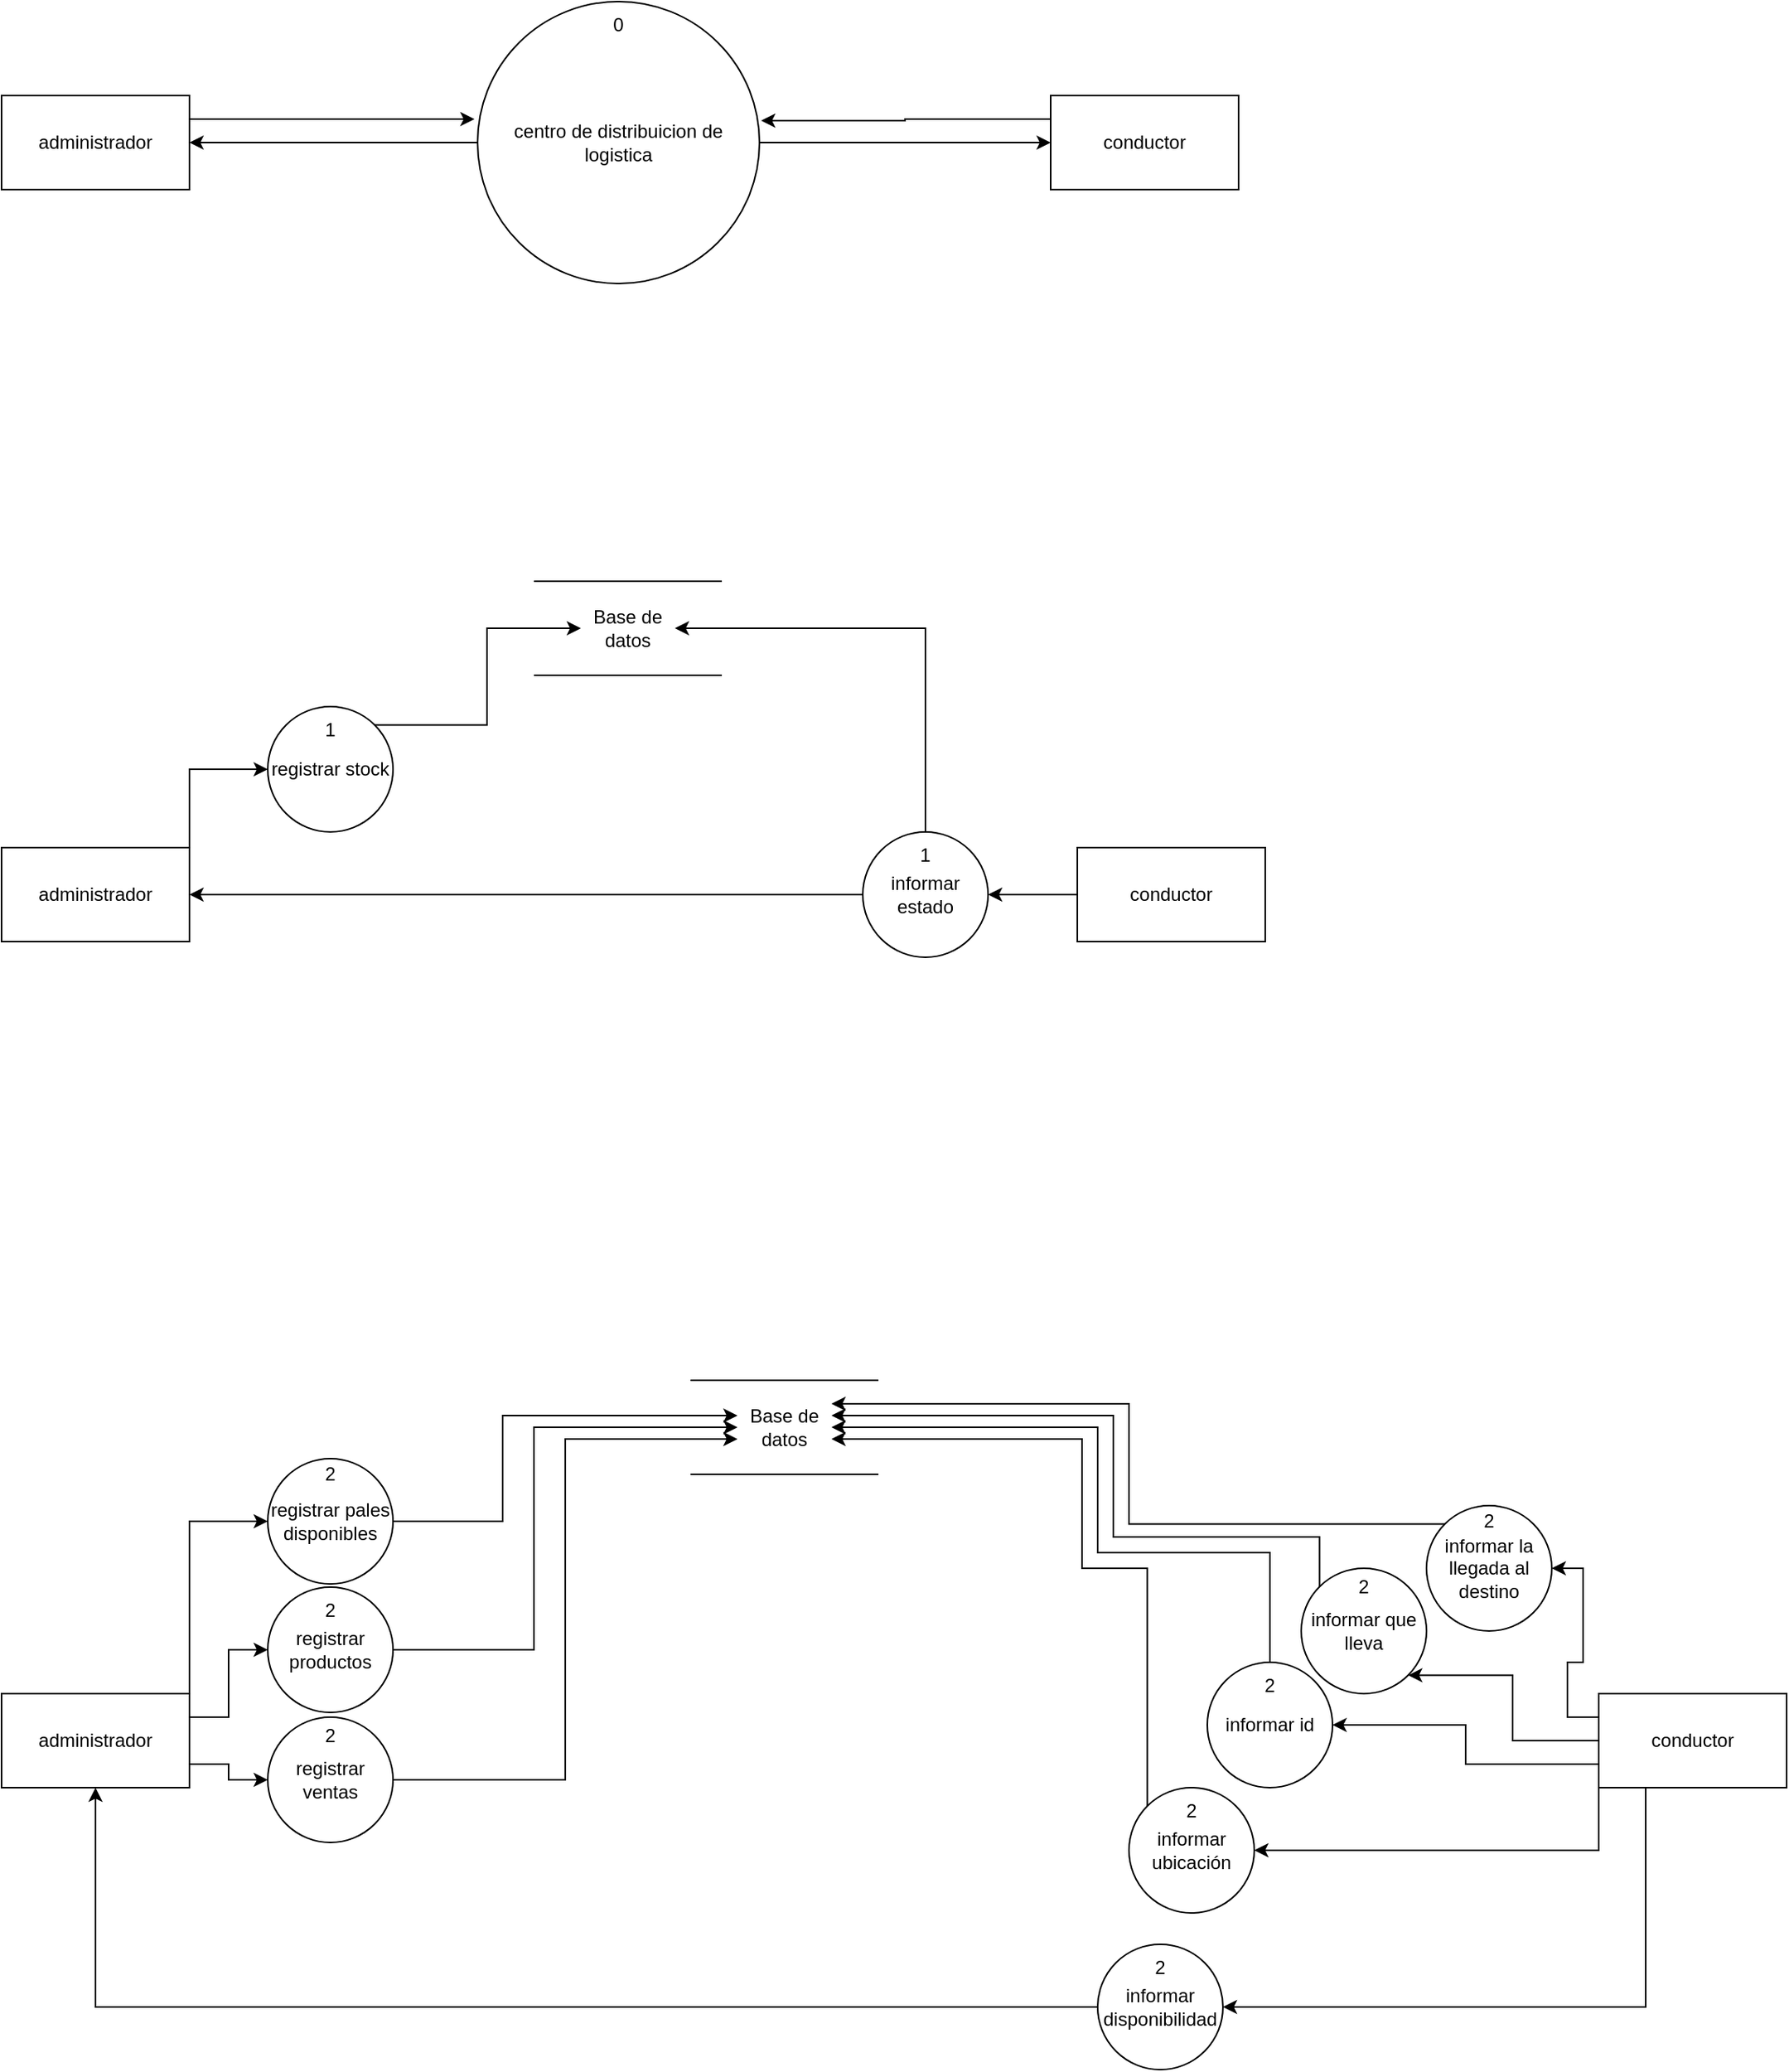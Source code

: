 <mxfile version="21.3.7" type="google">
  <diagram name="Página-1" id="ku-4BfwF4y5jU7_fDF07">
    <mxGraphModel grid="1" page="1" gridSize="10" guides="1" tooltips="1" connect="1" arrows="1" fold="1" pageScale="1" pageWidth="827" pageHeight="1169" math="0" shadow="0">
      <root>
        <mxCell id="0" />
        <mxCell id="1" parent="0" />
        <mxCell id="s9PCikBypIPWPxl_wrss-12" value="" style="group" connectable="0" vertex="1" parent="1">
          <mxGeometry x="20" y="150" width="790" height="180" as="geometry" />
        </mxCell>
        <mxCell id="s9PCikBypIPWPxl_wrss-1" value="administrador" style="rounded=0;whiteSpace=wrap;html=1;" vertex="1" parent="s9PCikBypIPWPxl_wrss-12">
          <mxGeometry y="60" width="120" height="60" as="geometry" />
        </mxCell>
        <mxCell id="s9PCikBypIPWPxl_wrss-2" value="conductor" style="rounded=0;whiteSpace=wrap;html=1;" vertex="1" parent="s9PCikBypIPWPxl_wrss-12">
          <mxGeometry x="670" y="60" width="120" height="60" as="geometry" />
        </mxCell>
        <mxCell id="s9PCikBypIPWPxl_wrss-6" style="edgeStyle=orthogonalEdgeStyle;rounded=0;orthogonalLoop=1;jettySize=auto;html=1;exitX=0;exitY=0.5;exitDx=0;exitDy=0;entryX=1;entryY=0.5;entryDx=0;entryDy=0;" edge="1" parent="s9PCikBypIPWPxl_wrss-12" source="s9PCikBypIPWPxl_wrss-3" target="s9PCikBypIPWPxl_wrss-1">
          <mxGeometry relative="1" as="geometry" />
        </mxCell>
        <mxCell id="s9PCikBypIPWPxl_wrss-7" style="edgeStyle=orthogonalEdgeStyle;rounded=0;orthogonalLoop=1;jettySize=auto;html=1;exitX=1;exitY=0.5;exitDx=0;exitDy=0;entryX=0;entryY=0.5;entryDx=0;entryDy=0;" edge="1" parent="s9PCikBypIPWPxl_wrss-12" source="s9PCikBypIPWPxl_wrss-3" target="s9PCikBypIPWPxl_wrss-2">
          <mxGeometry relative="1" as="geometry" />
        </mxCell>
        <mxCell id="s9PCikBypIPWPxl_wrss-3" value="centro de distribuicion de logistica" style="ellipse;whiteSpace=wrap;html=1;aspect=fixed;" vertex="1" parent="s9PCikBypIPWPxl_wrss-12">
          <mxGeometry x="304" width="180" height="180" as="geometry" />
        </mxCell>
        <mxCell id="s9PCikBypIPWPxl_wrss-4" style="edgeStyle=orthogonalEdgeStyle;rounded=0;orthogonalLoop=1;jettySize=auto;html=1;exitX=1;exitY=0.25;exitDx=0;exitDy=0;entryX=-0.011;entryY=0.417;entryDx=0;entryDy=0;entryPerimeter=0;" edge="1" parent="s9PCikBypIPWPxl_wrss-12" source="s9PCikBypIPWPxl_wrss-1" target="s9PCikBypIPWPxl_wrss-3">
          <mxGeometry relative="1" as="geometry" />
        </mxCell>
        <mxCell id="s9PCikBypIPWPxl_wrss-5" style="edgeStyle=orthogonalEdgeStyle;rounded=0;orthogonalLoop=1;jettySize=auto;html=1;exitX=0;exitY=0.25;exitDx=0;exitDy=0;entryX=1.006;entryY=0.422;entryDx=0;entryDy=0;entryPerimeter=0;" edge="1" parent="s9PCikBypIPWPxl_wrss-12" source="s9PCikBypIPWPxl_wrss-2" target="s9PCikBypIPWPxl_wrss-3">
          <mxGeometry relative="1" as="geometry" />
        </mxCell>
        <mxCell id="s9PCikBypIPWPxl_wrss-10" value="0" style="text;html=1;strokeColor=none;fillColor=none;align=center;verticalAlign=middle;whiteSpace=wrap;rounded=0;" vertex="1" parent="s9PCikBypIPWPxl_wrss-12">
          <mxGeometry x="364" width="60" height="30" as="geometry" />
        </mxCell>
        <mxCell id="s9PCikBypIPWPxl_wrss-38" value="" style="group" connectable="0" vertex="1" parent="1">
          <mxGeometry x="20" y="520" width="807" height="240" as="geometry" />
        </mxCell>
        <mxCell id="s9PCikBypIPWPxl_wrss-13" value="administrador" style="rounded=0;whiteSpace=wrap;html=1;" vertex="1" parent="s9PCikBypIPWPxl_wrss-38">
          <mxGeometry y="170" width="120" height="60" as="geometry" />
        </mxCell>
        <mxCell id="s9PCikBypIPWPxl_wrss-14" value="conductor" style="rounded=0;whiteSpace=wrap;html=1;" vertex="1" parent="s9PCikBypIPWPxl_wrss-38">
          <mxGeometry x="687" y="170" width="120" height="60" as="geometry" />
        </mxCell>
        <mxCell id="s9PCikBypIPWPxl_wrss-15" value="registrar stock" style="ellipse;whiteSpace=wrap;html=1;aspect=fixed;" vertex="1" parent="s9PCikBypIPWPxl_wrss-38">
          <mxGeometry x="170" y="80" width="80" height="80" as="geometry" />
        </mxCell>
        <mxCell id="s9PCikBypIPWPxl_wrss-29" style="edgeStyle=orthogonalEdgeStyle;rounded=0;orthogonalLoop=1;jettySize=auto;html=1;exitX=1;exitY=0;exitDx=0;exitDy=0;entryX=0;entryY=0.5;entryDx=0;entryDy=0;" edge="1" parent="s9PCikBypIPWPxl_wrss-38" source="s9PCikBypIPWPxl_wrss-13" target="s9PCikBypIPWPxl_wrss-15">
          <mxGeometry relative="1" as="geometry" />
        </mxCell>
        <mxCell id="s9PCikBypIPWPxl_wrss-23" value="" style="group" connectable="0" vertex="1" parent="s9PCikBypIPWPxl_wrss-38">
          <mxGeometry x="340" width="120" height="60" as="geometry" />
        </mxCell>
        <mxCell id="s9PCikBypIPWPxl_wrss-17" value="" style="endArrow=none;html=1;rounded=0;" edge="1" parent="s9PCikBypIPWPxl_wrss-23">
          <mxGeometry width="50" height="50" relative="1" as="geometry">
            <mxPoint y="60" as="sourcePoint" />
            <mxPoint x="120" y="60" as="targetPoint" />
          </mxGeometry>
        </mxCell>
        <mxCell id="s9PCikBypIPWPxl_wrss-18" value="" style="endArrow=none;html=1;rounded=0;" edge="1" parent="s9PCikBypIPWPxl_wrss-23">
          <mxGeometry width="50" height="50" relative="1" as="geometry">
            <mxPoint as="sourcePoint" />
            <mxPoint x="120" as="targetPoint" />
          </mxGeometry>
        </mxCell>
        <mxCell id="s9PCikBypIPWPxl_wrss-19" value="Base de datos" style="text;html=1;strokeColor=none;fillColor=none;align=center;verticalAlign=middle;whiteSpace=wrap;rounded=0;" vertex="1" parent="s9PCikBypIPWPxl_wrss-23">
          <mxGeometry x="30" y="15" width="60" height="30" as="geometry" />
        </mxCell>
        <mxCell id="s9PCikBypIPWPxl_wrss-30" style="edgeStyle=orthogonalEdgeStyle;rounded=0;orthogonalLoop=1;jettySize=auto;html=1;exitX=1;exitY=0;exitDx=0;exitDy=0;entryX=0;entryY=0.5;entryDx=0;entryDy=0;" edge="1" parent="s9PCikBypIPWPxl_wrss-38" source="s9PCikBypIPWPxl_wrss-15" target="s9PCikBypIPWPxl_wrss-19">
          <mxGeometry relative="1" as="geometry" />
        </mxCell>
        <mxCell id="s9PCikBypIPWPxl_wrss-32" style="edgeStyle=orthogonalEdgeStyle;rounded=0;orthogonalLoop=1;jettySize=auto;html=1;exitX=0.5;exitY=0;exitDx=0;exitDy=0;entryX=1;entryY=0.5;entryDx=0;entryDy=0;" edge="1" parent="s9PCikBypIPWPxl_wrss-38" source="s9PCikBypIPWPxl_wrss-28" target="s9PCikBypIPWPxl_wrss-19">
          <mxGeometry relative="1" as="geometry" />
        </mxCell>
        <mxCell id="s9PCikBypIPWPxl_wrss-33" style="edgeStyle=orthogonalEdgeStyle;rounded=0;orthogonalLoop=1;jettySize=auto;html=1;exitX=0;exitY=0.5;exitDx=0;exitDy=0;entryX=1;entryY=0.5;entryDx=0;entryDy=0;" edge="1" parent="s9PCikBypIPWPxl_wrss-38" source="s9PCikBypIPWPxl_wrss-28" target="s9PCikBypIPWPxl_wrss-13">
          <mxGeometry relative="1" as="geometry" />
        </mxCell>
        <mxCell id="s9PCikBypIPWPxl_wrss-28" value="informar estado" style="ellipse;whiteSpace=wrap;html=1;aspect=fixed;" vertex="1" parent="s9PCikBypIPWPxl_wrss-38">
          <mxGeometry x="550" y="160" width="80" height="80" as="geometry" />
        </mxCell>
        <mxCell id="s9PCikBypIPWPxl_wrss-31" style="edgeStyle=orthogonalEdgeStyle;rounded=0;orthogonalLoop=1;jettySize=auto;html=1;exitX=0;exitY=0.5;exitDx=0;exitDy=0;" edge="1" parent="s9PCikBypIPWPxl_wrss-38" source="s9PCikBypIPWPxl_wrss-14" target="s9PCikBypIPWPxl_wrss-28">
          <mxGeometry relative="1" as="geometry" />
        </mxCell>
        <mxCell id="s9PCikBypIPWPxl_wrss-36" value="1" style="text;html=1;strokeColor=none;fillColor=none;align=center;verticalAlign=middle;whiteSpace=wrap;rounded=0;" vertex="1" parent="s9PCikBypIPWPxl_wrss-38">
          <mxGeometry x="180" y="80" width="60" height="30" as="geometry" />
        </mxCell>
        <mxCell id="s9PCikBypIPWPxl_wrss-37" value="1" style="text;html=1;strokeColor=none;fillColor=none;align=center;verticalAlign=middle;whiteSpace=wrap;rounded=0;" vertex="1" parent="s9PCikBypIPWPxl_wrss-38">
          <mxGeometry x="560" y="160" width="60" height="30" as="geometry" />
        </mxCell>
        <mxCell id="s9PCikBypIPWPxl_wrss-80" value="" style="group" connectable="0" vertex="1" parent="1">
          <mxGeometry x="20" y="1030" width="1140" height="440" as="geometry" />
        </mxCell>
        <mxCell id="s9PCikBypIPWPxl_wrss-39" value="administrador" style="rounded=0;whiteSpace=wrap;html=1;" vertex="1" parent="s9PCikBypIPWPxl_wrss-80">
          <mxGeometry y="200" width="120" height="60" as="geometry" />
        </mxCell>
        <mxCell id="s9PCikBypIPWPxl_wrss-40" value="" style="group" connectable="0" vertex="1" parent="s9PCikBypIPWPxl_wrss-80">
          <mxGeometry x="440" width="120" height="60" as="geometry" />
        </mxCell>
        <mxCell id="s9PCikBypIPWPxl_wrss-41" value="" style="endArrow=none;html=1;rounded=0;" edge="1" parent="s9PCikBypIPWPxl_wrss-40">
          <mxGeometry width="50" height="50" relative="1" as="geometry">
            <mxPoint y="60" as="sourcePoint" />
            <mxPoint x="120" y="60" as="targetPoint" />
          </mxGeometry>
        </mxCell>
        <mxCell id="s9PCikBypIPWPxl_wrss-42" value="" style="endArrow=none;html=1;rounded=0;" edge="1" parent="s9PCikBypIPWPxl_wrss-40">
          <mxGeometry width="50" height="50" relative="1" as="geometry">
            <mxPoint as="sourcePoint" />
            <mxPoint x="120" as="targetPoint" />
          </mxGeometry>
        </mxCell>
        <mxCell id="s9PCikBypIPWPxl_wrss-43" value="Base de datos" style="text;html=1;strokeColor=none;fillColor=none;align=center;verticalAlign=middle;whiteSpace=wrap;rounded=0;" vertex="1" parent="s9PCikBypIPWPxl_wrss-40">
          <mxGeometry x="30" y="15" width="60" height="30" as="geometry" />
        </mxCell>
        <mxCell id="s9PCikBypIPWPxl_wrss-52" style="edgeStyle=orthogonalEdgeStyle;rounded=0;orthogonalLoop=1;jettySize=auto;html=1;exitX=1;exitY=0.5;exitDx=0;exitDy=0;entryX=0;entryY=0.5;entryDx=0;entryDy=0;" edge="1" parent="s9PCikBypIPWPxl_wrss-80" source="s9PCikBypIPWPxl_wrss-44" target="s9PCikBypIPWPxl_wrss-43">
          <mxGeometry relative="1" as="geometry">
            <Array as="points">
              <mxPoint x="340" y="172" />
              <mxPoint x="340" y="30" />
            </Array>
          </mxGeometry>
        </mxCell>
        <mxCell id="s9PCikBypIPWPxl_wrss-44" value="registrar productos" style="ellipse;whiteSpace=wrap;html=1;aspect=fixed;" vertex="1" parent="s9PCikBypIPWPxl_wrss-80">
          <mxGeometry x="170" y="132" width="80" height="80" as="geometry" />
        </mxCell>
        <mxCell id="s9PCikBypIPWPxl_wrss-48" style="edgeStyle=orthogonalEdgeStyle;rounded=0;orthogonalLoop=1;jettySize=auto;html=1;exitX=1;exitY=0.25;exitDx=0;exitDy=0;entryX=0;entryY=0.5;entryDx=0;entryDy=0;" edge="1" parent="s9PCikBypIPWPxl_wrss-80" source="s9PCikBypIPWPxl_wrss-39" target="s9PCikBypIPWPxl_wrss-44">
          <mxGeometry relative="1" as="geometry" />
        </mxCell>
        <mxCell id="s9PCikBypIPWPxl_wrss-51" style="edgeStyle=orthogonalEdgeStyle;rounded=0;orthogonalLoop=1;jettySize=auto;html=1;exitX=1;exitY=0.5;exitDx=0;exitDy=0;entryX=0;entryY=0.25;entryDx=0;entryDy=0;" edge="1" parent="s9PCikBypIPWPxl_wrss-80" source="s9PCikBypIPWPxl_wrss-45" target="s9PCikBypIPWPxl_wrss-43">
          <mxGeometry relative="1" as="geometry">
            <Array as="points">
              <mxPoint x="320" y="90" />
              <mxPoint x="320" y="23" />
            </Array>
          </mxGeometry>
        </mxCell>
        <mxCell id="s9PCikBypIPWPxl_wrss-45" value="registrar pales disponibles" style="ellipse;whiteSpace=wrap;html=1;aspect=fixed;" vertex="1" parent="s9PCikBypIPWPxl_wrss-80">
          <mxGeometry x="170" y="50" width="80" height="80" as="geometry" />
        </mxCell>
        <mxCell id="s9PCikBypIPWPxl_wrss-49" style="edgeStyle=orthogonalEdgeStyle;rounded=0;orthogonalLoop=1;jettySize=auto;html=1;exitX=1;exitY=0;exitDx=0;exitDy=0;entryX=0;entryY=0.5;entryDx=0;entryDy=0;" edge="1" parent="s9PCikBypIPWPxl_wrss-80" source="s9PCikBypIPWPxl_wrss-39" target="s9PCikBypIPWPxl_wrss-45">
          <mxGeometry relative="1" as="geometry" />
        </mxCell>
        <mxCell id="s9PCikBypIPWPxl_wrss-50" style="edgeStyle=orthogonalEdgeStyle;rounded=0;orthogonalLoop=1;jettySize=auto;html=1;exitX=1;exitY=0.5;exitDx=0;exitDy=0;entryX=0;entryY=0.75;entryDx=0;entryDy=0;" edge="1" parent="s9PCikBypIPWPxl_wrss-80" source="s9PCikBypIPWPxl_wrss-46" target="s9PCikBypIPWPxl_wrss-43">
          <mxGeometry relative="1" as="geometry" />
        </mxCell>
        <mxCell id="s9PCikBypIPWPxl_wrss-46" value="registrar ventas" style="ellipse;whiteSpace=wrap;html=1;aspect=fixed;" vertex="1" parent="s9PCikBypIPWPxl_wrss-80">
          <mxGeometry x="170" y="215" width="80" height="80" as="geometry" />
        </mxCell>
        <mxCell id="s9PCikBypIPWPxl_wrss-47" style="edgeStyle=orthogonalEdgeStyle;rounded=0;orthogonalLoop=1;jettySize=auto;html=1;exitX=1;exitY=0.75;exitDx=0;exitDy=0;entryX=0;entryY=0.5;entryDx=0;entryDy=0;" edge="1" parent="s9PCikBypIPWPxl_wrss-80" source="s9PCikBypIPWPxl_wrss-39" target="s9PCikBypIPWPxl_wrss-46">
          <mxGeometry relative="1" as="geometry" />
        </mxCell>
        <mxCell id="s9PCikBypIPWPxl_wrss-53" value="conductor" style="rounded=0;whiteSpace=wrap;html=1;" vertex="1" parent="s9PCikBypIPWPxl_wrss-80">
          <mxGeometry x="1020" y="200" width="120" height="60" as="geometry" />
        </mxCell>
        <mxCell id="s9PCikBypIPWPxl_wrss-67" style="edgeStyle=orthogonalEdgeStyle;rounded=0;orthogonalLoop=1;jettySize=auto;html=1;exitX=0;exitY=0;exitDx=0;exitDy=0;entryX=1;entryY=0.25;entryDx=0;entryDy=0;" edge="1" parent="s9PCikBypIPWPxl_wrss-80" source="s9PCikBypIPWPxl_wrss-54" target="s9PCikBypIPWPxl_wrss-43">
          <mxGeometry relative="1" as="geometry">
            <Array as="points">
              <mxPoint x="842" y="100" />
              <mxPoint x="710" y="100" />
              <mxPoint x="710" y="23" />
            </Array>
          </mxGeometry>
        </mxCell>
        <mxCell id="s9PCikBypIPWPxl_wrss-54" value="informar que lleva" style="ellipse;whiteSpace=wrap;html=1;aspect=fixed;" vertex="1" parent="s9PCikBypIPWPxl_wrss-80">
          <mxGeometry x="830" y="120" width="80" height="80" as="geometry" />
        </mxCell>
        <mxCell id="s9PCikBypIPWPxl_wrss-64" style="edgeStyle=orthogonalEdgeStyle;rounded=0;orthogonalLoop=1;jettySize=auto;html=1;exitX=0;exitY=0.5;exitDx=0;exitDy=0;entryX=1;entryY=1;entryDx=0;entryDy=0;" edge="1" parent="s9PCikBypIPWPxl_wrss-80" source="s9PCikBypIPWPxl_wrss-53" target="s9PCikBypIPWPxl_wrss-54">
          <mxGeometry relative="1" as="geometry" />
        </mxCell>
        <mxCell id="s9PCikBypIPWPxl_wrss-69" style="edgeStyle=orthogonalEdgeStyle;rounded=0;orthogonalLoop=1;jettySize=auto;html=1;exitX=0;exitY=0;exitDx=0;exitDy=0;entryX=1;entryY=0.75;entryDx=0;entryDy=0;" edge="1" parent="s9PCikBypIPWPxl_wrss-80" source="s9PCikBypIPWPxl_wrss-55" target="s9PCikBypIPWPxl_wrss-43">
          <mxGeometry relative="1" as="geometry">
            <Array as="points">
              <mxPoint x="732" y="120" />
              <mxPoint x="690" y="120" />
              <mxPoint x="690" y="37" />
            </Array>
          </mxGeometry>
        </mxCell>
        <mxCell id="s9PCikBypIPWPxl_wrss-55" value="informar ubicación" style="ellipse;whiteSpace=wrap;html=1;aspect=fixed;" vertex="1" parent="s9PCikBypIPWPxl_wrss-80">
          <mxGeometry x="720" y="260" width="80" height="80" as="geometry" />
        </mxCell>
        <mxCell id="s9PCikBypIPWPxl_wrss-62" style="edgeStyle=orthogonalEdgeStyle;rounded=0;orthogonalLoop=1;jettySize=auto;html=1;exitX=0;exitY=1;exitDx=0;exitDy=0;entryX=1;entryY=0.5;entryDx=0;entryDy=0;" edge="1" parent="s9PCikBypIPWPxl_wrss-80" source="s9PCikBypIPWPxl_wrss-53" target="s9PCikBypIPWPxl_wrss-55">
          <mxGeometry relative="1" as="geometry" />
        </mxCell>
        <mxCell id="s9PCikBypIPWPxl_wrss-66" style="edgeStyle=orthogonalEdgeStyle;rounded=0;orthogonalLoop=1;jettySize=auto;html=1;exitX=0;exitY=0;exitDx=0;exitDy=0;entryX=1;entryY=0;entryDx=0;entryDy=0;" edge="1" parent="s9PCikBypIPWPxl_wrss-80" source="s9PCikBypIPWPxl_wrss-56" target="s9PCikBypIPWPxl_wrss-43">
          <mxGeometry relative="1" as="geometry">
            <Array as="points">
              <mxPoint x="720" y="92" />
              <mxPoint x="720" y="15" />
            </Array>
          </mxGeometry>
        </mxCell>
        <mxCell id="s9PCikBypIPWPxl_wrss-56" value="informar la llegada al destino" style="ellipse;whiteSpace=wrap;html=1;aspect=fixed;" vertex="1" parent="s9PCikBypIPWPxl_wrss-80">
          <mxGeometry x="910" y="80" width="80" height="80" as="geometry" />
        </mxCell>
        <mxCell id="s9PCikBypIPWPxl_wrss-65" style="edgeStyle=orthogonalEdgeStyle;rounded=0;orthogonalLoop=1;jettySize=auto;html=1;exitX=0;exitY=0.25;exitDx=0;exitDy=0;entryX=1;entryY=0.5;entryDx=0;entryDy=0;" edge="1" parent="s9PCikBypIPWPxl_wrss-80" source="s9PCikBypIPWPxl_wrss-53" target="s9PCikBypIPWPxl_wrss-56">
          <mxGeometry relative="1" as="geometry" />
        </mxCell>
        <mxCell id="s9PCikBypIPWPxl_wrss-68" style="edgeStyle=orthogonalEdgeStyle;rounded=0;orthogonalLoop=1;jettySize=auto;html=1;exitX=0.5;exitY=0;exitDx=0;exitDy=0;entryX=1;entryY=0.5;entryDx=0;entryDy=0;" edge="1" parent="s9PCikBypIPWPxl_wrss-80" source="s9PCikBypIPWPxl_wrss-58" target="s9PCikBypIPWPxl_wrss-43">
          <mxGeometry relative="1" as="geometry">
            <Array as="points">
              <mxPoint x="810" y="110" />
              <mxPoint x="700" y="110" />
              <mxPoint x="700" y="30" />
            </Array>
          </mxGeometry>
        </mxCell>
        <mxCell id="s9PCikBypIPWPxl_wrss-58" value="informar id" style="ellipse;whiteSpace=wrap;html=1;aspect=fixed;" vertex="1" parent="s9PCikBypIPWPxl_wrss-80">
          <mxGeometry x="770" y="180" width="80" height="80" as="geometry" />
        </mxCell>
        <mxCell id="s9PCikBypIPWPxl_wrss-63" style="edgeStyle=orthogonalEdgeStyle;rounded=0;orthogonalLoop=1;jettySize=auto;html=1;exitX=0;exitY=0.75;exitDx=0;exitDy=0;entryX=1;entryY=0.5;entryDx=0;entryDy=0;" edge="1" parent="s9PCikBypIPWPxl_wrss-80" source="s9PCikBypIPWPxl_wrss-53" target="s9PCikBypIPWPxl_wrss-58">
          <mxGeometry relative="1" as="geometry" />
        </mxCell>
        <mxCell id="s9PCikBypIPWPxl_wrss-60" style="edgeStyle=orthogonalEdgeStyle;rounded=0;orthogonalLoop=1;jettySize=auto;html=1;exitX=0;exitY=0.5;exitDx=0;exitDy=0;" edge="1" parent="s9PCikBypIPWPxl_wrss-80" source="s9PCikBypIPWPxl_wrss-59" target="s9PCikBypIPWPxl_wrss-39">
          <mxGeometry relative="1" as="geometry" />
        </mxCell>
        <mxCell id="s9PCikBypIPWPxl_wrss-59" value="informar disponibilidad" style="ellipse;whiteSpace=wrap;html=1;aspect=fixed;" vertex="1" parent="s9PCikBypIPWPxl_wrss-80">
          <mxGeometry x="700" y="360" width="80" height="80" as="geometry" />
        </mxCell>
        <mxCell id="s9PCikBypIPWPxl_wrss-61" style="edgeStyle=orthogonalEdgeStyle;rounded=0;orthogonalLoop=1;jettySize=auto;html=1;exitX=0.25;exitY=1;exitDx=0;exitDy=0;entryX=1;entryY=0.5;entryDx=0;entryDy=0;" edge="1" parent="s9PCikBypIPWPxl_wrss-80" source="s9PCikBypIPWPxl_wrss-53" target="s9PCikBypIPWPxl_wrss-59">
          <mxGeometry relative="1" as="geometry" />
        </mxCell>
        <mxCell id="s9PCikBypIPWPxl_wrss-70" value="2" style="text;html=1;strokeColor=none;fillColor=none;align=center;verticalAlign=middle;whiteSpace=wrap;rounded=0;" vertex="1" parent="s9PCikBypIPWPxl_wrss-80">
          <mxGeometry x="730" y="260" width="60" height="30" as="geometry" />
        </mxCell>
        <mxCell id="s9PCikBypIPWPxl_wrss-71" value="2" style="text;html=1;strokeColor=none;fillColor=none;align=center;verticalAlign=middle;whiteSpace=wrap;rounded=0;" vertex="1" parent="s9PCikBypIPWPxl_wrss-80">
          <mxGeometry x="710" y="360" width="60" height="30" as="geometry" />
        </mxCell>
        <mxCell id="s9PCikBypIPWPxl_wrss-72" value="2" style="text;html=1;strokeColor=none;fillColor=none;align=center;verticalAlign=middle;whiteSpace=wrap;rounded=0;" vertex="1" parent="s9PCikBypIPWPxl_wrss-80">
          <mxGeometry x="780" y="180" width="60" height="30" as="geometry" />
        </mxCell>
        <mxCell id="s9PCikBypIPWPxl_wrss-73" value="2" style="text;html=1;strokeColor=none;fillColor=none;align=center;verticalAlign=middle;whiteSpace=wrap;rounded=0;" vertex="1" parent="s9PCikBypIPWPxl_wrss-80">
          <mxGeometry x="840" y="117" width="60" height="30" as="geometry" />
        </mxCell>
        <mxCell id="s9PCikBypIPWPxl_wrss-74" value="2" style="text;html=1;strokeColor=none;fillColor=none;align=center;verticalAlign=middle;whiteSpace=wrap;rounded=0;" vertex="1" parent="s9PCikBypIPWPxl_wrss-80">
          <mxGeometry x="920" y="75" width="60" height="30" as="geometry" />
        </mxCell>
        <mxCell id="s9PCikBypIPWPxl_wrss-75" value="2" style="text;html=1;strokeColor=none;fillColor=none;align=center;verticalAlign=middle;whiteSpace=wrap;rounded=0;" vertex="1" parent="s9PCikBypIPWPxl_wrss-80">
          <mxGeometry x="180" y="212" width="60" height="30" as="geometry" />
        </mxCell>
        <mxCell id="s9PCikBypIPWPxl_wrss-76" value="2" style="text;html=1;strokeColor=none;fillColor=none;align=center;verticalAlign=middle;whiteSpace=wrap;rounded=0;" vertex="1" parent="s9PCikBypIPWPxl_wrss-80">
          <mxGeometry x="180" y="132" width="60" height="30" as="geometry" />
        </mxCell>
        <mxCell id="s9PCikBypIPWPxl_wrss-77" value="2" style="text;html=1;strokeColor=none;fillColor=none;align=center;verticalAlign=middle;whiteSpace=wrap;rounded=0;" vertex="1" parent="s9PCikBypIPWPxl_wrss-80">
          <mxGeometry x="180" y="45" width="60" height="30" as="geometry" />
        </mxCell>
      </root>
    </mxGraphModel>
  </diagram>
</mxfile>
